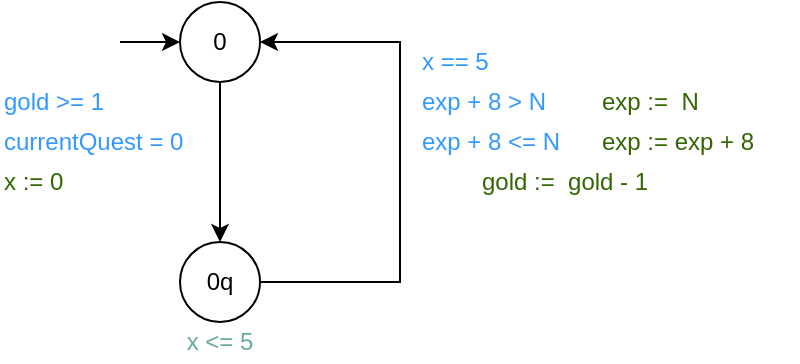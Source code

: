 <mxfile version="13.7.9" type="device"><diagram id="QfbNSQiKLSCTqOn4VS1K" name="Page-1"><mxGraphModel dx="474" dy="274" grid="0" gridSize="10" guides="1" tooltips="1" connect="1" arrows="1" fold="1" page="1" pageScale="1" pageWidth="827" pageHeight="1169" math="0" shadow="0"><root><mxCell id="0"/><mxCell id="1" parent="0"/><mxCell id="wfZjow9AdQvXZvmK6ttu-1" style="edgeStyle=orthogonalEdgeStyle;rounded=0;orthogonalLoop=1;jettySize=auto;html=1;" parent="1" source="Bz2m0mubHHa_XrgzrZrH-1" target="wfZjow9AdQvXZvmK6ttu-2" edge="1"><mxGeometry relative="1" as="geometry"><mxPoint x="220" y="458" as="targetPoint"/></mxGeometry></mxCell><mxCell id="Bz2m0mubHHa_XrgzrZrH-1" value="0" style="ellipse;whiteSpace=wrap;html=1;aspect=fixed;" parent="1" vertex="1"><mxGeometry x="200" y="360" width="40" height="40" as="geometry"/></mxCell><mxCell id="Bz2m0mubHHa_XrgzrZrH-2" value="" style="endArrow=classic;html=1;fontSize=8;" parent="1" target="Bz2m0mubHHa_XrgzrZrH-1" edge="1"><mxGeometry width="50" height="50" relative="1" as="geometry"><mxPoint x="170" y="380" as="sourcePoint"/><mxPoint x="130" y="390" as="targetPoint"/></mxGeometry></mxCell><mxCell id="wfZjow9AdQvXZvmK6ttu-2" value="0q" style="ellipse;whiteSpace=wrap;html=1;aspect=fixed;" parent="1" vertex="1"><mxGeometry x="200" y="480" width="40" height="40" as="geometry"/></mxCell><mxCell id="wfZjow9AdQvXZvmK6ttu-6" value="x &amp;lt;= 5" style="text;html=1;strokeColor=none;fillColor=none;align=center;verticalAlign=middle;whiteSpace=wrap;rounded=0;fontColor=#67AB9F;" parent="1" vertex="1"><mxGeometry x="185" y="520" width="70" height="20" as="geometry"/></mxCell><mxCell id="wfZjow9AdQvXZvmK6ttu-8" value="x := 0" style="text;html=1;strokeColor=none;fillColor=none;align=left;verticalAlign=middle;whiteSpace=wrap;rounded=0;labelBackgroundColor=none;fontColor=#336600;" parent="1" vertex="1"><mxGeometry x="110" y="440" width="60" height="20" as="geometry"/></mxCell><mxCell id="wfZjow9AdQvXZvmK6ttu-11" style="edgeStyle=orthogonalEdgeStyle;rounded=0;orthogonalLoop=1;jettySize=auto;html=1;" parent="1" source="wfZjow9AdQvXZvmK6ttu-2" target="Bz2m0mubHHa_XrgzrZrH-1" edge="1"><mxGeometry relative="1" as="geometry"><mxPoint x="230" y="490" as="targetPoint"/><mxPoint x="230" y="410" as="sourcePoint"/><Array as="points"><mxPoint x="310" y="500"/><mxPoint x="310" y="380"/></Array></mxGeometry></mxCell><mxCell id="wfZjow9AdQvXZvmK6ttu-15" value="x == 5" style="text;html=1;strokeColor=none;fillColor=none;align=left;verticalAlign=middle;whiteSpace=wrap;rounded=0;fontColor=#3399FF;" parent="1" vertex="1"><mxGeometry x="319" y="380" width="70" height="20" as="geometry"/></mxCell><mxCell id="wfZjow9AdQvXZvmK6ttu-17" value="&lt;font color=&quot;#3399ff&quot;&gt;gold &amp;gt;= 1&lt;/font&gt;" style="text;html=1;strokeColor=none;fillColor=none;align=left;verticalAlign=middle;whiteSpace=wrap;rounded=0;fontColor=#336600;" parent="1" vertex="1"><mxGeometry x="110" y="400" width="60" height="20" as="geometry"/></mxCell><mxCell id="wfZjow9AdQvXZvmK6ttu-20" value="exp := exp + 8" style="text;html=1;strokeColor=none;fillColor=none;align=left;verticalAlign=middle;whiteSpace=wrap;rounded=0;fontColor=#336600;" parent="1" vertex="1"><mxGeometry x="409" y="420" width="100" height="20" as="geometry"/></mxCell><mxCell id="wfZjow9AdQvXZvmK6ttu-21" value="&lt;font color=&quot;#3399ff&quot;&gt;exp + 8 &amp;lt;= N&lt;/font&gt;" style="text;html=1;strokeColor=none;fillColor=none;align=left;verticalAlign=middle;whiteSpace=wrap;rounded=0;fontColor=#336600;" parent="1" vertex="1"><mxGeometry x="319" y="420" width="80" height="20" as="geometry"/></mxCell><mxCell id="wfZjow9AdQvXZvmK6ttu-22" value="exp :=&amp;nbsp; N" style="text;html=1;strokeColor=none;fillColor=none;align=left;verticalAlign=middle;whiteSpace=wrap;rounded=0;fontColor=#336600;" parent="1" vertex="1"><mxGeometry x="409" y="400" width="100" height="20" as="geometry"/></mxCell><mxCell id="wfZjow9AdQvXZvmK6ttu-23" value="&lt;font color=&quot;#3399ff&quot;&gt;exp + 8 &amp;gt; N&lt;/font&gt;" style="text;html=1;strokeColor=none;fillColor=none;align=left;verticalAlign=middle;whiteSpace=wrap;rounded=0;fontColor=#336600;" parent="1" vertex="1"><mxGeometry x="319" y="400" width="70" height="20" as="geometry"/></mxCell><mxCell id="nm-TXudMvCQWt6K09nzD-1" value="currentQuest = 0" style="text;html=1;strokeColor=none;fillColor=none;align=left;verticalAlign=middle;whiteSpace=wrap;rounded=0;labelBackgroundColor=none;fontColor=#3399FF;" parent="1" vertex="1"><mxGeometry x="110" y="420" width="105" height="20" as="geometry"/></mxCell><mxCell id="3qrJ4Ax1JtIsrF9vOaLf-1" value="gold :=&amp;nbsp; gold - 1" style="text;html=1;strokeColor=none;fillColor=none;align=left;verticalAlign=middle;whiteSpace=wrap;rounded=0;fontColor=#336600;" parent="1" vertex="1"><mxGeometry x="349" y="440" width="100" height="20" as="geometry"/></mxCell></root></mxGraphModel></diagram></mxfile>